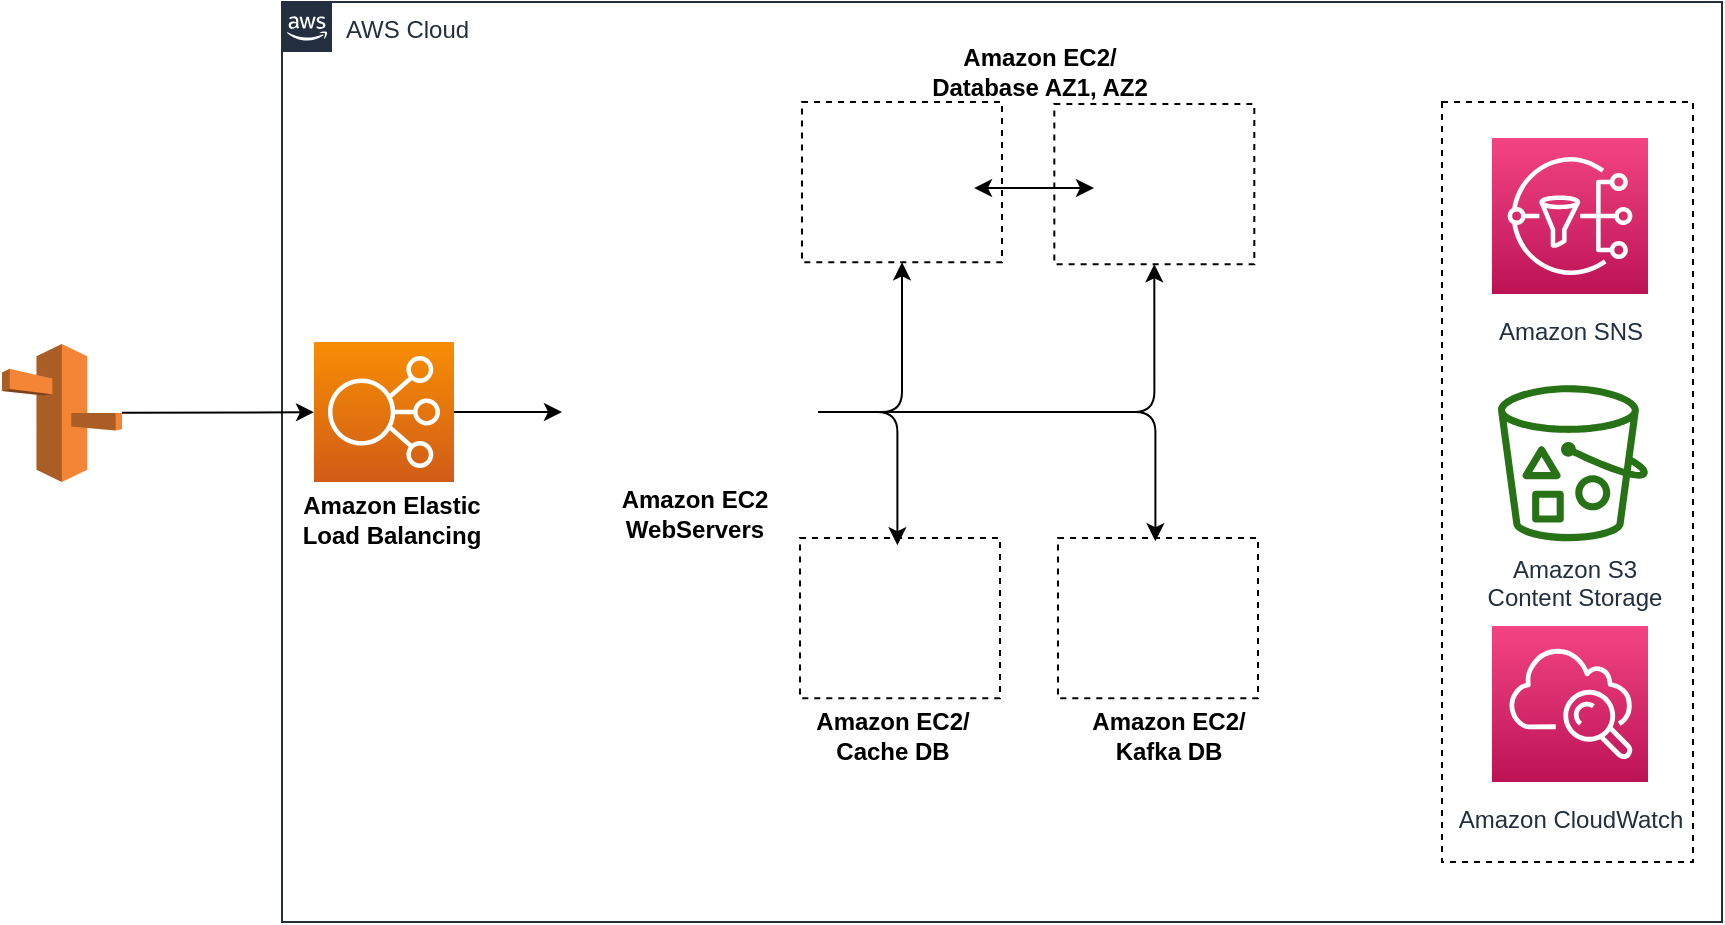 <mxfile version="13.5.3" type="github">
  <diagram id="Ht1M8jgEwFfnCIfOTk4-" name="Page-1">
    <mxGraphModel dx="1384" dy="1492" grid="1" gridSize="10" guides="1" tooltips="1" connect="1" arrows="1" fold="1" page="1" pageScale="1" pageWidth="1169" pageHeight="827" math="0" shadow="0">
      <root>
        <mxCell id="0" />
        <mxCell id="1" parent="0" />
        <mxCell id="UEzPUAAOIrF-is8g5C7q-155" value="" style="rounded=0;whiteSpace=wrap;html=1;dashed=1;labelBackgroundColor=#ffffff;fillColor=none;gradientColor=none;" parent="1" vertex="1">
          <mxGeometry x="750" y="-550" width="125.5" height="380" as="geometry" />
        </mxCell>
        <mxCell id="UEzPUAAOIrF-is8g5C7q-154" value="AWS Cloud" style="points=[[0,0],[0.25,0],[0.5,0],[0.75,0],[1,0],[1,0.25],[1,0.5],[1,0.75],[1,1],[0.75,1],[0.5,1],[0.25,1],[0,1],[0,0.75],[0,0.5],[0,0.25]];outlineConnect=0;gradientColor=none;html=1;whiteSpace=wrap;fontSize=12;fontStyle=0;shape=mxgraph.aws4.group;grIcon=mxgraph.aws4.group_aws_cloud_alt;strokeColor=#232F3E;fillColor=none;verticalAlign=top;align=left;spacingLeft=30;fontColor=#232F3E;dashed=0;labelBackgroundColor=#ffffff;" parent="1" vertex="1">
          <mxGeometry x="170" y="-600" width="720" height="460" as="geometry" />
        </mxCell>
        <mxCell id="UEzPUAAOIrF-is8g5C7q-144" value="Amazon CloudWatch" style="outlineConnect=0;fontColor=#232F3E;gradientColor=#F34482;gradientDirection=north;fillColor=#BC1356;strokeColor=#ffffff;dashed=0;verticalLabelPosition=bottom;verticalAlign=top;align=center;html=1;fontSize=12;fontStyle=0;aspect=fixed;shape=mxgraph.aws4.resourceIcon;resIcon=mxgraph.aws4.cloudwatch;labelBackgroundColor=#ffffff;spacingTop=5;" parent="1" vertex="1">
          <mxGeometry x="775" y="-288" width="78" height="78" as="geometry" />
        </mxCell>
        <mxCell id="UEzPUAAOIrF-is8g5C7q-145" value="Amazon SNS" style="outlineConnect=0;fontColor=#232F3E;gradientColor=#F34482;gradientDirection=north;fillColor=#BC1356;strokeColor=#ffffff;dashed=0;verticalLabelPosition=bottom;verticalAlign=top;align=center;html=1;fontSize=12;fontStyle=0;aspect=fixed;shape=mxgraph.aws4.resourceIcon;resIcon=mxgraph.aws4.sns;labelBackgroundColor=#ffffff;spacingTop=5;" parent="1" vertex="1">
          <mxGeometry x="775" y="-532" width="78" height="78" as="geometry" />
        </mxCell>
        <mxCell id="UEzPUAAOIrF-is8g5C7q-158" value="Amazon S3&lt;br&gt;Content Storage&lt;br&gt;" style="outlineConnect=0;fontColor=#232F3E;gradientColor=none;fillColor=#277116;strokeColor=none;dashed=0;verticalLabelPosition=bottom;verticalAlign=top;align=center;html=1;fontSize=12;fontStyle=0;aspect=fixed;pointerEvents=1;shape=mxgraph.aws4.bucket_with_objects;labelBackgroundColor=#ffffff;" parent="1" vertex="1">
          <mxGeometry x="778" y="-408.41" width="75" height="78" as="geometry" />
        </mxCell>
        <mxCell id="0vO40-V9J5dVaL3kUsYG-2" value="" style="outlineConnect=0;dashed=0;verticalLabelPosition=bottom;verticalAlign=top;align=center;html=1;shape=mxgraph.aws3.route_53;fillColor=#F58536;gradientColor=none;" vertex="1" parent="1">
          <mxGeometry x="30" y="-429" width="60" height="69" as="geometry" />
        </mxCell>
        <mxCell id="0vO40-V9J5dVaL3kUsYG-22" style="edgeStyle=orthogonalEdgeStyle;rounded=0;orthogonalLoop=1;jettySize=auto;html=1;" edge="1" parent="1" source="0vO40-V9J5dVaL3kUsYG-4" target="0vO40-V9J5dVaL3kUsYG-5">
          <mxGeometry relative="1" as="geometry" />
        </mxCell>
        <mxCell id="0vO40-V9J5dVaL3kUsYG-4" value="" style="outlineConnect=0;fontColor=#232F3E;gradientColor=#F78E04;gradientDirection=north;fillColor=#D05C17;strokeColor=#ffffff;dashed=0;verticalLabelPosition=bottom;verticalAlign=top;align=center;html=1;fontSize=12;fontStyle=0;aspect=fixed;shape=mxgraph.aws4.resourceIcon;resIcon=mxgraph.aws4.elastic_load_balancing;text=abc;" vertex="1" parent="1">
          <mxGeometry x="186" y="-430" width="70" height="70" as="geometry" />
        </mxCell>
        <mxCell id="0vO40-V9J5dVaL3kUsYG-5" value="" style="shape=image;html=1;verticalAlign=top;verticalLabelPosition=bottom;labelBackgroundColor=#ffffff;imageAspect=0;aspect=fixed;image=https://cdn2.iconfinder.com/data/icons/amazon-aws-stencils/100/Compute__Networking_copy_Amazon_EC2_Instances-128.png" vertex="1" parent="1">
          <mxGeometry x="310" y="-459" width="128" height="128" as="geometry" />
        </mxCell>
        <mxCell id="0vO40-V9J5dVaL3kUsYG-10" value="&lt;b&gt;Amazon EC2 WebServers&lt;/b&gt;" style="text;html=1;strokeColor=none;fillColor=none;align=center;verticalAlign=middle;whiteSpace=wrap;rounded=0;" vertex="1" parent="1">
          <mxGeometry x="334" y="-354" width="85" height="20" as="geometry" />
        </mxCell>
        <mxCell id="0vO40-V9J5dVaL3kUsYG-12" value="" style="group" vertex="1" connectable="0" parent="1">
          <mxGeometry x="557.5" y="-549" width="100" height="112" as="geometry" />
        </mxCell>
        <mxCell id="0vO40-V9J5dVaL3kUsYG-7" value="" style="rounded=0;whiteSpace=wrap;html=1;dashed=1;labelBackgroundColor=#ffffff;fillColor=none;gradientColor=none;" vertex="1" parent="0vO40-V9J5dVaL3kUsYG-12">
          <mxGeometry x="-1.34" width="100" height="80.149" as="geometry" />
        </mxCell>
        <mxCell id="0vO40-V9J5dVaL3kUsYG-6" value="" style="shape=image;html=1;verticalAlign=top;verticalLabelPosition=bottom;labelBackgroundColor=#ffffff;imageAspect=0;aspect=fixed;image=https://cdn2.iconfinder.com/data/icons/amazon-aws-stencils/100/Compute__Networking_copy_Amazon_EC2_Instances-128.png" vertex="1" parent="0vO40-V9J5dVaL3kUsYG-12">
          <mxGeometry x="7.955" y="3.586" width="81.414" height="81.414" as="geometry" />
        </mxCell>
        <mxCell id="0vO40-V9J5dVaL3kUsYG-13" value="" style="group" vertex="1" connectable="0" parent="1">
          <mxGeometry x="430" y="-550" width="100" height="85" as="geometry" />
        </mxCell>
        <mxCell id="0vO40-V9J5dVaL3kUsYG-28" value="" style="group" vertex="1" connectable="0" parent="0vO40-V9J5dVaL3kUsYG-13">
          <mxGeometry width="100" height="85" as="geometry" />
        </mxCell>
        <mxCell id="0vO40-V9J5dVaL3kUsYG-14" value="" style="rounded=0;whiteSpace=wrap;html=1;dashed=1;labelBackgroundColor=#ffffff;fillColor=none;gradientColor=none;" vertex="1" parent="0vO40-V9J5dVaL3kUsYG-28">
          <mxGeometry width="100" height="80.149" as="geometry" />
        </mxCell>
        <mxCell id="0vO40-V9J5dVaL3kUsYG-15" value="&lt;span style=&quot;color: rgba(0 , 0 , 0 , 0) ; font-family: monospace ; font-size: 0px ; background-color: rgb(248 , 249 , 250)&quot;&gt;%3CmxGraphModel%3E%3Croot%3E%3CmxCell%20id%3D%220%22%2F%3E%3CmxCell%20id%3D%221%22%20parent%3D%220%22%2F%3E%3CmxCell%20id%3D%222%22%20value%3D%22%22%20style%3D%22group%22%20vertex%3D%221%22%20connectable%3D%220%22%20parent%3D%221%22%3E%3CmxGeometry%20x%3D%22430%22%20y%3D%22-550%22%20width%3D%22100%22%20height%3D%2285%22%20as%3D%22geometry%22%2F%3E%3C%2FmxCell%3E%3CmxCell%20id%3D%223%22%20value%3D%22%22%20style%3D%22group%22%20vertex%3D%221%22%20connectable%3D%220%22%20parent%3D%222%22%3E%3CmxGeometry%20width%3D%22100%22%20height%3D%2285%22%20as%3D%22geometry%22%2F%3E%3C%2FmxCell%3E%3CmxCell%20id%3D%224%22%20value%3D%22%22%20style%3D%22rounded%3D0%3BwhiteSpace%3Dwrap%3Bhtml%3D1%3Bdashed%3D1%3BlabelBackgroundColor%3D%23ffffff%3BfillColor%3Dnone%3BgradientColor%3Dnone%3B%22%20vertex%3D%221%22%20parent%3D%223%22%3E%3CmxGeometry%20width%3D%22100%22%20height%3D%2280.149%22%20as%3D%22geometry%22%2F%3E%3C%2FmxCell%3E%3CmxCell%20id%3D%225%22%20value%3D%22%22%20style%3D%22shape%3Dimage%3Bhtml%3D1%3BverticalAlign%3Dtop%3BverticalLabelPosition%3Dbottom%3BlabelBackgroundColor%3D%23ffffff%3BimageAspect%3D0%3Baspect%3Dfixed%3Bimage%3Dhttps%3A%2F%2Fcdn2.iconfinder.com%2Fdata%2Ficons%2Famazon-aws-stencils%2F100%2FCompute__Networking_copy_Amazon_EC2_Instances-128.png%22%20vertex%3D%221%22%20parent%3D%223%22%3E%3CmxGeometry%20x%3D%227.955%22%20y%3D%223.586%22%20width%3D%2281.414%22%20height%3D%2281.414%22%20as%3D%22geometry%22%2F%3E%3C%2FmxCell%3E%3C%2Froot%3E%3C%2FmxGraphModel%3E&lt;/span&gt;&lt;span style=&quot;color: rgba(0 , 0 , 0 , 0) ; font-family: monospace ; font-size: 0px ; background-color: rgb(248 , 249 , 250)&quot;&gt;%3CmxGraphModel%3E%3Croot%3E%3CmxCell%20id%3D%220%22%2F%3E%3CmxCell%20id%3D%221%22%20parent%3D%220%22%2F%3E%3CmxCell%20id%3D%222%22%20value%3D%22%22%20style%3D%22group%22%20vertex%3D%221%22%20connectable%3D%220%22%20parent%3D%221%22%3E%3CmxGeometry%20x%3D%22430%22%20y%3D%22-550%22%20width%3D%22100%22%20height%3D%2285%22%20as%3D%22geometry%22%2F%3E%3C%2FmxCell%3E%3CmxCell%20id%3D%223%22%20value%3D%22%22%20style%3D%22group%22%20vertex%3D%221%22%20connectable%3D%220%22%20parent%3D%222%22%3E%3CmxGeometry%20width%3D%22100%22%20height%3D%2285%22%20as%3D%22geometry%22%2F%3E%3C%2FmxCell%3E%3CmxCell%20id%3D%224%22%20value%3D%22%22%20style%3D%22rounded%3D0%3BwhiteSpace%3Dwrap%3Bhtml%3D1%3Bdashed%3D1%3BlabelBackgroundColor%3D%23ffffff%3BfillColor%3Dnone%3BgradientColor%3Dnone%3B%22%20vertex%3D%221%22%20parent%3D%223%22%3E%3CmxGeometry%20width%3D%22100%22%20height%3D%2280.149%22%20as%3D%22geometry%22%2F%3E%3C%2FmxCell%3E%3CmxCell%20id%3D%225%22%20value%3D%22%22%20style%3D%22shape%3Dimage%3Bhtml%3D1%3BverticalAlign%3Dtop%3BverticalLabelPosition%3Dbottom%3BlabelBackgroundColor%3D%23ffffff%3BimageAspect%3D0%3Baspect%3Dfixed%3Bimage%3Dhttps%3A%2F%2Fcdn2.iconfinder.com%2Fdata%2Ficons%2Famazon-aws-stencils%2F100%2FCompute__Networking_copy_Amazon_EC2_Instances-128.png%22%20vertex%3D%221%22%20parent%3D%223%22%3E%3CmxGeometry%20x%3D%227.955%22%20y%3D%223.586%22%20width%3D%2281.414%22%20height%3D%2281.414%22%20as%3D%22geometry%22%2F%3E%3C%2FmxCell%3E%3C%2Froot%3E%3C%2FmxGraphModel%3E&lt;/span&gt;" style="shape=image;html=1;verticalAlign=top;verticalLabelPosition=bottom;labelBackgroundColor=#ffffff;imageAspect=0;aspect=fixed;image=https://cdn2.iconfinder.com/data/icons/amazon-aws-stencils/100/Compute__Networking_copy_Amazon_EC2_Instances-128.png" vertex="1" parent="0vO40-V9J5dVaL3kUsYG-28">
          <mxGeometry x="7.955" y="3.586" width="81.414" height="81.414" as="geometry" />
        </mxCell>
        <mxCell id="0vO40-V9J5dVaL3kUsYG-18" value="" style="endArrow=classic;html=1;" edge="1" parent="1" source="0vO40-V9J5dVaL3kUsYG-2" target="0vO40-V9J5dVaL3kUsYG-4">
          <mxGeometry width="50" height="50" relative="1" as="geometry">
            <mxPoint x="80" y="-388" as="sourcePoint" />
            <mxPoint x="130" y="-438" as="targetPoint" />
          </mxGeometry>
        </mxCell>
        <mxCell id="0vO40-V9J5dVaL3kUsYG-19" value="&lt;b&gt;Amazon Elastic Load Balancing&lt;/b&gt;" style="text;html=1;strokeColor=none;fillColor=none;align=center;verticalAlign=middle;whiteSpace=wrap;rounded=0;" vertex="1" parent="1">
          <mxGeometry x="178.5" y="-351" width="91.5" height="20" as="geometry" />
        </mxCell>
        <mxCell id="0vO40-V9J5dVaL3kUsYG-32" value="" style="endArrow=classic;startArrow=classic;html=1;exitX=0.885;exitY=0.386;exitDx=0;exitDy=0;exitPerimeter=0;" edge="1" parent="1">
          <mxGeometry width="50" height="50" relative="1" as="geometry">
            <mxPoint x="516.006" y="-506.988" as="sourcePoint" />
            <mxPoint x="576" y="-507" as="targetPoint" />
          </mxGeometry>
        </mxCell>
        <mxCell id="0vO40-V9J5dVaL3kUsYG-9" value="&lt;b&gt;Amazon EC2/ Database AZ1, AZ2&lt;/b&gt;" style="text;html=1;strokeColor=none;fillColor=none;align=center;verticalAlign=middle;whiteSpace=wrap;rounded=0;" vertex="1" parent="1">
          <mxGeometry x="489" y="-581" width="120" height="32" as="geometry" />
        </mxCell>
        <mxCell id="0vO40-V9J5dVaL3kUsYG-33" value="" style="edgeStyle=segmentEdgeStyle;endArrow=classic;html=1;entryX=0.5;entryY=1;entryDx=0;entryDy=0;" edge="1" parent="1" source="0vO40-V9J5dVaL3kUsYG-5" target="0vO40-V9J5dVaL3kUsYG-14">
          <mxGeometry width="50" height="50" relative="1" as="geometry">
            <mxPoint x="620" y="-360" as="sourcePoint" />
            <mxPoint x="670" y="-410" as="targetPoint" />
          </mxGeometry>
        </mxCell>
        <mxCell id="0vO40-V9J5dVaL3kUsYG-34" value="" style="edgeStyle=segmentEdgeStyle;endArrow=classic;html=1;entryX=0.5;entryY=1;entryDx=0;entryDy=0;" edge="1" parent="1" source="0vO40-V9J5dVaL3kUsYG-5" target="0vO40-V9J5dVaL3kUsYG-7">
          <mxGeometry width="50" height="50" relative="1" as="geometry">
            <mxPoint x="620" y="-360" as="sourcePoint" />
            <mxPoint x="670" y="-410" as="targetPoint" />
          </mxGeometry>
        </mxCell>
        <mxCell id="0vO40-V9J5dVaL3kUsYG-56" value="" style="group" vertex="1" connectable="0" parent="1">
          <mxGeometry x="460" y="-373" width="100" height="85" as="geometry" />
        </mxCell>
        <mxCell id="0vO40-V9J5dVaL3kUsYG-57" value="" style="group" vertex="1" connectable="0" parent="0vO40-V9J5dVaL3kUsYG-56">
          <mxGeometry width="100" height="85" as="geometry" />
        </mxCell>
        <mxCell id="0vO40-V9J5dVaL3kUsYG-58" value="" style="rounded=0;whiteSpace=wrap;html=1;dashed=1;labelBackgroundColor=#ffffff;fillColor=none;gradientColor=none;" vertex="1" parent="0vO40-V9J5dVaL3kUsYG-57">
          <mxGeometry x="-31" y="41" width="100" height="80.149" as="geometry" />
        </mxCell>
        <mxCell id="0vO40-V9J5dVaL3kUsYG-59" value="" style="shape=image;html=1;verticalAlign=top;verticalLabelPosition=bottom;labelBackgroundColor=#ffffff;imageAspect=0;aspect=fixed;image=https://cdn2.iconfinder.com/data/icons/amazon-aws-stencils/100/Compute__Networking_copy_Amazon_EC2_Instances-128.png" vertex="1" parent="0vO40-V9J5dVaL3kUsYG-57">
          <mxGeometry x="-23.045" y="44.586" width="81.414" height="81.414" as="geometry" />
        </mxCell>
        <mxCell id="0vO40-V9J5dVaL3kUsYG-61" value="" style="rounded=0;whiteSpace=wrap;html=1;dashed=1;labelBackgroundColor=#ffffff;fillColor=none;gradientColor=none;" vertex="1" parent="1">
          <mxGeometry x="558" y="-332" width="100" height="80.149" as="geometry" />
        </mxCell>
        <mxCell id="0vO40-V9J5dVaL3kUsYG-62" value="" style="shape=image;html=1;verticalAlign=top;verticalLabelPosition=bottom;labelBackgroundColor=#ffffff;imageAspect=0;aspect=fixed;image=https://cdn2.iconfinder.com/data/icons/amazon-aws-stencils/100/Compute__Networking_copy_Amazon_EC2_Instances-128.png" vertex="1" parent="1">
          <mxGeometry x="565.955" y="-330.414" width="81.414" height="81.414" as="geometry" />
        </mxCell>
        <mxCell id="0vO40-V9J5dVaL3kUsYG-63" value="&lt;b&gt;Amazon EC2/ Cache DB&lt;/b&gt;" style="text;html=1;strokeColor=none;fillColor=none;align=center;verticalAlign=middle;whiteSpace=wrap;rounded=0;" vertex="1" parent="1">
          <mxGeometry x="419" y="-249" width="113" height="32" as="geometry" />
        </mxCell>
        <mxCell id="0vO40-V9J5dVaL3kUsYG-65" value="&lt;b&gt;Amazon EC2/ Kafka DB&lt;/b&gt;" style="text;html=1;strokeColor=none;fillColor=none;align=center;verticalAlign=middle;whiteSpace=wrap;rounded=0;" vertex="1" parent="1">
          <mxGeometry x="557" y="-249" width="113" height="32" as="geometry" />
        </mxCell>
        <mxCell id="0vO40-V9J5dVaL3kUsYG-67" value="" style="edgeStyle=segmentEdgeStyle;endArrow=classic;html=1;" edge="1" parent="1" source="0vO40-V9J5dVaL3kUsYG-5" target="0vO40-V9J5dVaL3kUsYG-59">
          <mxGeometry width="50" height="50" relative="1" as="geometry">
            <mxPoint x="560" y="-360" as="sourcePoint" />
            <mxPoint x="610" y="-410" as="targetPoint" />
          </mxGeometry>
        </mxCell>
        <mxCell id="0vO40-V9J5dVaL3kUsYG-68" value="" style="edgeStyle=segmentEdgeStyle;endArrow=classic;html=1;" edge="1" parent="1" source="0vO40-V9J5dVaL3kUsYG-5" target="0vO40-V9J5dVaL3kUsYG-62">
          <mxGeometry width="50" height="50" relative="1" as="geometry">
            <mxPoint x="560" y="-360" as="sourcePoint" />
            <mxPoint x="610" y="-410" as="targetPoint" />
          </mxGeometry>
        </mxCell>
      </root>
    </mxGraphModel>
  </diagram>
</mxfile>
